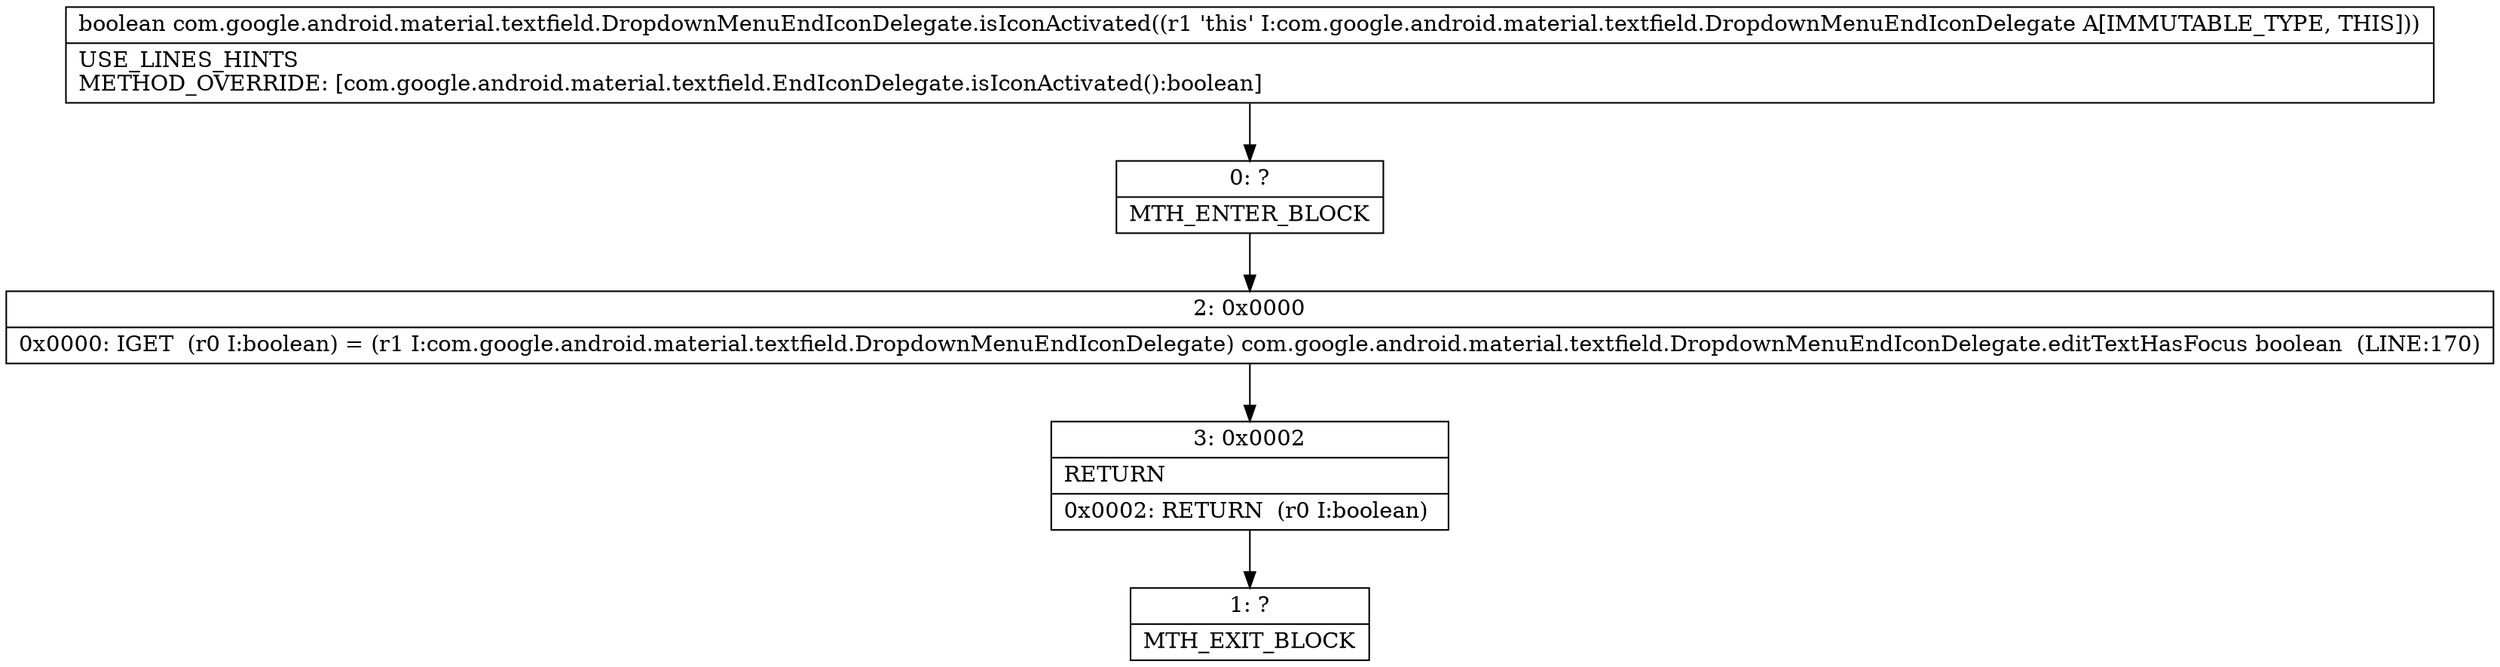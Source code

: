 digraph "CFG forcom.google.android.material.textfield.DropdownMenuEndIconDelegate.isIconActivated()Z" {
Node_0 [shape=record,label="{0\:\ ?|MTH_ENTER_BLOCK\l}"];
Node_2 [shape=record,label="{2\:\ 0x0000|0x0000: IGET  (r0 I:boolean) = (r1 I:com.google.android.material.textfield.DropdownMenuEndIconDelegate) com.google.android.material.textfield.DropdownMenuEndIconDelegate.editTextHasFocus boolean  (LINE:170)\l}"];
Node_3 [shape=record,label="{3\:\ 0x0002|RETURN\l|0x0002: RETURN  (r0 I:boolean) \l}"];
Node_1 [shape=record,label="{1\:\ ?|MTH_EXIT_BLOCK\l}"];
MethodNode[shape=record,label="{boolean com.google.android.material.textfield.DropdownMenuEndIconDelegate.isIconActivated((r1 'this' I:com.google.android.material.textfield.DropdownMenuEndIconDelegate A[IMMUTABLE_TYPE, THIS]))  | USE_LINES_HINTS\lMETHOD_OVERRIDE: [com.google.android.material.textfield.EndIconDelegate.isIconActivated():boolean]\l}"];
MethodNode -> Node_0;Node_0 -> Node_2;
Node_2 -> Node_3;
Node_3 -> Node_1;
}

